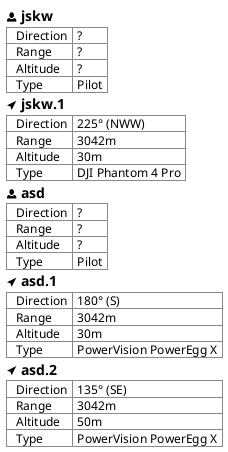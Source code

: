 @startsalt nav-r0
{
== <&person> jskw
{T#
+ Direction   | ?
+ Range       | ?
+ Altitude    | ?
+ Type        | Pilot
}
== <&location> jskw.1 
{T#
+ Direction   | 225° (NWW)
+ Range       | 3042m 
+ Altitude    | 30m
+ Type        | DJI Phantom 4 Pro
}
== <&person> asd
{T#
+ Direction   | ?
+ Range       | ?
+ Altitude    | ?
+ Type        | Pilot
}
== <&location> asd.1
{T#
+ Direction   | 180° (S)
+ Range       | 3042m 
+ Altitude    | 30m
+ Type        | PowerVision PowerEgg X
}
== <&location> asd.2
{T#
+ Direction   | 135° (SE)
+ Range       | 3042m 
+ Altitude    | 50m
+ Type        | PowerVision PowerEgg X
}
}
@endsalt

@startsalt nav-r1
{
== <&person> jskw
{T#
+ Direction   | ?
+ Range       | ?
+ Altitude    | ?
+ Type        | Pilot
}
== <&location> jskw.1 
{T#
+ Direction   | 225° (NWW)
+ Range       | 3042m 
+ Altitude    | 30m
+ Type        | DJI Phantom 4 Pro
}
== <&person> asd
{T#
+ Direction   | 45° (NE)
+ Range       | 3042m 
+ Altitude    | 0m
+ Type        | Pilot
}
== <&location> asd.1
{T#
+ Direction   | 180° (S)
+ Range       | 3042m 
+ Altitude    | 30m
+ Type        | PowerVision PowerEgg X
}
== <&location> asd.2
{T#
+ Direction   | 135° (SE)
+ Range       | 3042m 
+ Altitude    | 50m
+ Type        | PowerVision PowerEgg X
}
}
@endsalt

@startsalt nav-r2
{
== <&person> jskw
{T#
+ Direction   | 315° (NNW)
+ Range       | 3042m 
+ Altitude    | 30m
+ Type        | Pilot
}
== <&location> jskw.1 
{T#
+ Direction   | 225° (NWW)
+ Range       | 3042m 
+ Altitude    | 30m
+ Type        | DJI Phantom 4 Pro
}
== <&person> asd
{T#
+ Direction   | 45° (NE)
+ Range       | 3042m 
+ Altitude    | 0m
+ Type        | Pilot
}
== <&location> asd.1
{T#
+ Direction   | 180° (S)
+ Range       | 3042m 
+ Altitude    | 30m
+ Type        | PowerVision PowerEgg X
}
== <&location> asd.2
{T#
+ Direction   | 135° (SE)
+ Range       | 3042m 
+ Altitude    | 50m
+ Type        | PowerVision PowerEgg X
}
}
@endsalt

@startsalt AuthTrusted
{^"Authenticate to third party"
  Login    | "security@yyb.ca"
  [Cancel] | [  OK   ]
}

@endsalt

@startditaa map-drones-r0
+----------+  +----------+  +----------+   +----------+ +----------+
| cBLU    A|  | cBLU    B|  | cBLU    C|   | cBLU    D| | cBLU    E|
|          |  |          |  |          |   |          | |          |
|          |  |          |  |          |   |          | |          |
|          |  |          |  |          |   |          | |          |
|1         |  |          |  |          |   |          | |          |
+----+-----+  +----+-----+  +----+-----+   +----+-----+ +----+-----+

+----------+  +----------+  +----------+   +----------+ +----------+
| cBLU     |  | cBLU     |  | cBLU     |   | cBLU     | | cBLU     |
|          |  |          |  |          |   |          | |          |
|  +-------+  |          |  |          |   |          | |          |
|  |cPNK   |  |          |  |          |   |          | |          |
|2 |jskw.1 |  |          |  |          |   |          | |          |
+--+-------+  +----+-----+  +----+-----+   +----+-----+ +----+-----+

+----------+  +----------+  +----------+   +----------+ +----------+
| cBLU     |  | cBLU     |  | cBLU     |   | cBLU     | | cBLU     |
|          |  |          |  |          |   |          | |          |
|          |  |          |  |    +-----+   |          | |          |
|          |  |          |  |    |     |   |          | |          |
|3         |  |          |  |    |app  |   |          | |          |
+----+-----+  +----+-----+  +----+-----+   +----+-----+ +----+-----+

+----------+  +----------+  +----------+-------+----------+ +------+
| cBLU     |  | cBLU     |  | cRED                        | | cBLU |
|          |  |          |  | Airport YYB r0              | |      |
|          |  |          |  |                             | |      +
|          |  |          |  |                             | |      |
|4         |  |          |  |                             | |      |
+----+-----+  +----+-----+  +----+-----+-------+----------+ +------+

+----------+  +----------+  +----------+   +----------+ +----------+
| cBLU     |  | cBLU     |  | cBLU     |   | cBLU     | | cBLU     |
|          |  |          |  |          |   |          | |          |
|          |  |          |  |    +-----+   |          | |    +-----+
|          |  |          |  |    |cGRE |   |          | |    |cGRE |
|5         |  |          |  |    |asd.1|   |          | |    |asd.2|
+----+-----+  +----+-----+  +----+-----+   +----+-----+ +----+-----+
@enduml

@startditaa map-drones-r1
+----------+  +----------+  +----------+   +----------+ +----------+
| cBLU    A|  | cBLU    B|  | cBLU    C|   | cBLU    D| | cBLU    E|
|          |  |          |  |          |   |          | +-------+  |
|          |  |          |  |          |   |          | |cGRE   |  |
|          |  |          |  |          |   |          | |  asd  |  |
|1         |  |          |  |          |   |          | |       |  |
+----+-----+  +----+-----+  +----+-----+   +----+-----+ +-------+--+

+----------+  +----------+  +----------+   +----------+ +----------+
| cBLU     |  | cBLU     |  | cBLU     |   | cBLU     | | cBLU     |
|          |  |          |  |          |   |          | |          |
|  +-------+  |          |  |          |   |          | |          |
|  |cPNK   |  |          |  |          |   |          | |          |
|2 |jskw.1 |  |          |  |          |   |          | |          |
+--+-------+  +----+-----+  +----+-----+   +----+-----+ +----+-----+

+----------+  +----------+  +----------+   +----------+ +----------+
| cBLU     |  | cRED     |  | cRED     |   | cRED     | | cRED     |
|          |  |          |  |          |   |          | |          |
|          |  |          |  |    +-----+   |          | |          |
|          |  |          |  |    |     |   |          | |          |
|3         |  |          |  |    |app  |   |          | |          |
+----+-----+  +----+-----+  +----+-----+   +----+-----+ +----+-----+

+----------+  +----------+  +----------+-------+----------+ +------+
| cBLU     |  | cRED     |  | cRED                        | | cRED |
|          |  |          |  | Airport YYB r1              | |      |
|          |  |          |  |                             | |      +
|          |  |          |  |                             | |      |
|4         |  |          |  |                             | |      |
+----+-----+  +----+-----+  +----+-----+-------+----------+ +------+

+----------+  +----------+  +----------+   +----------+ +----------+
| cBLU     |  | cRED     |  | cRED     |   | cRED     | | cRED     |
|          |  |          |  |          |   |          | |          |
|          |  |          |  |    +-----+   |          | |    +-----+
|          |  |          |  |    |cGRE |   |          | |    |cGRE |
|5         |  |          |  |    |asd.1|   |          | |    |asd.2|
+----+-----+  +----+-----+  +----+-----+   +----+-----+ +----+-----+
@enduml


@startditaa map-drones-r2
+----------+  +----------+  +----------+   +----------+ +----------+
| cBLU    A|  | cBLU    B|  | cBLU    C|   | cBLU    D| | cBLU    E|
|          |  | +--------+  |          |   |          | +-------+  |
|          |  | |cPNK    |  |          |   |          | |cGRE   |  |
|          |  | |  jskw  |  |          |   |          | |  asd  |  |
|1         |  | |        |  |          |   |          | |       |  |
+----+-----+  +-+--------+  +----+-----+   +----+-----+ +-------+--+

+----------+  +----------+  +----------+   +----------+ +----------+
| cRED     |  | cRED     |  | cRED     |   | cRED     | | cRED     |
|          |  |          |  |          |   |          | |          |
|  +-------+  |          |  |          |   |          | |          |
|  |cPNK   |  |          |  |          |   |          | |          |
|2 |jskw.1 |  |          |  |          |   |          | |          |
+--+-------+  +----+-----+  +----+-----+   +----+-----+ +----+-----+

+----------+  +----------+  +----------+   +----------+ +----------+
| cRED     |  | cRED     |  | cRED     |   | cRED     | | cRED     |
|          |  |          |  |          |   |          | |          |
|          |  |          |  |    +-----+   |          | |          |
|          |  |          |  |    |     |   |          | |          |
|3         |  |          |  |    |app  |   |          | |          |
+----+-----+  +----+-----+  +----+-----+   +----+-----+ +----+-----+

+----------+  +----------+  +----------+-------+----------+ +------+
| cRED     |  | cRED     |  | cRED                        | | cRED |
|          |  |          |  | Airport YYB r2              | |      |
|          |  |          |  |                             | |      +
|          |  |          |  |                             | |      |
|4         |  |          |  |                             | |      |
+----+-----+  +----+-----+  +----+-----+-------+----------+ +------+

+----------+  +----------+  +----------+   +----------+ +----------+
| cRED     |  | cRED     |  | cRED     |   | cRED     | | cRED     |
|          |  |          |  |          |   |          | |          |
|          |  |          |  |    +-----+   |          | |    +-----+
|          |  |          |  |    |cGRE |   |          | |    |cGRE |
|5         |  |          |  |    |asd.1|   |          | |    |asd.2|
+----+-----+  +----+-----+  +----+-----+   +----+-----+ +----+-----+
@enduml

@startditaa map-drones-r3
+----------+  +----------+  +----------+   +----------+ +----------+
| cRED    A|  | cRED    B|  | cRED    C|   | cRED    D| | cRED    E|
|          |  | +--------+  |          |   |          | +-------+  |
|          |  | |cPNK    |  |          |   |          | |cGRE   |  |
|          |  | |  jskw  |  |          |   |          | |  asd  |  |
|1         |  | |        |  |          |   |          | |       |  |
+----+-----+  +-+--------+  +----+-----+   +----+-----+ +-------+--+

+----------+  +----------+  +----------+   +----------+ +----------+
| cRED     |  | cRED     |  | cRED     |   | cRED     | | cRED     |
|          |  |          |  |          |   |          | |          |
|  +-------+  |          |  |          |   |          | |          |
|  |cPNK   |  |          |  |          |   |          | |          |
|2 |jskw.1 |  |          |  |          |   |          | |          |
+--+-------+  +----+-----+  +----+-----+   +----+-----+ +----+-----+

+----------+  +----------+  +----------+   +----------+ +----------+
| cRED     |  | cRED     |  | cRED     |   | cRED     | | cRED     |
|          |  |          |  |          |   |          | |          |
|          |  |          |  |    +-----+   |          | |          |
|          |  |          |  |    |     |   |          | |          |
|3         |  |          |  |    |app  |   |          | |          |
+----+-----+  +----+-----+  +----+-----+   +----+-----+ +----+-----+

+----------+  +----------+  +----------+-------+----------+ +------+
| cRED     |  | cRED     |  | cRED                        | | cRED |
|          |  |          |  | Airport YYB r3              | |      |
|          |  |          |  |                             | |      +
|          |  |          |  |                             | |      |
|4         |  |          |  |                             | |      |
+----+-----+  +----+-----+  +----+-----+-------+----------+ +------+

+----------+  +----------+  +----------+   +----------+ +----------+
| cRED     |  | cRED     |  | cRED     |   | cRED     | | cRED     |
|          |  |          |  |          |   |          | |          |
|          |  |          |  |    +-----+   |          | |    +-----+
|          |  |          |  |    |cGRE |   |          | |    |cGRE |
|5         |  |          |  |    |asd.1|   |          | |    |asd.2|
+----+-----+  +----+-----+  +----+-----+   +----+-----+ +----+-----+
@enduml